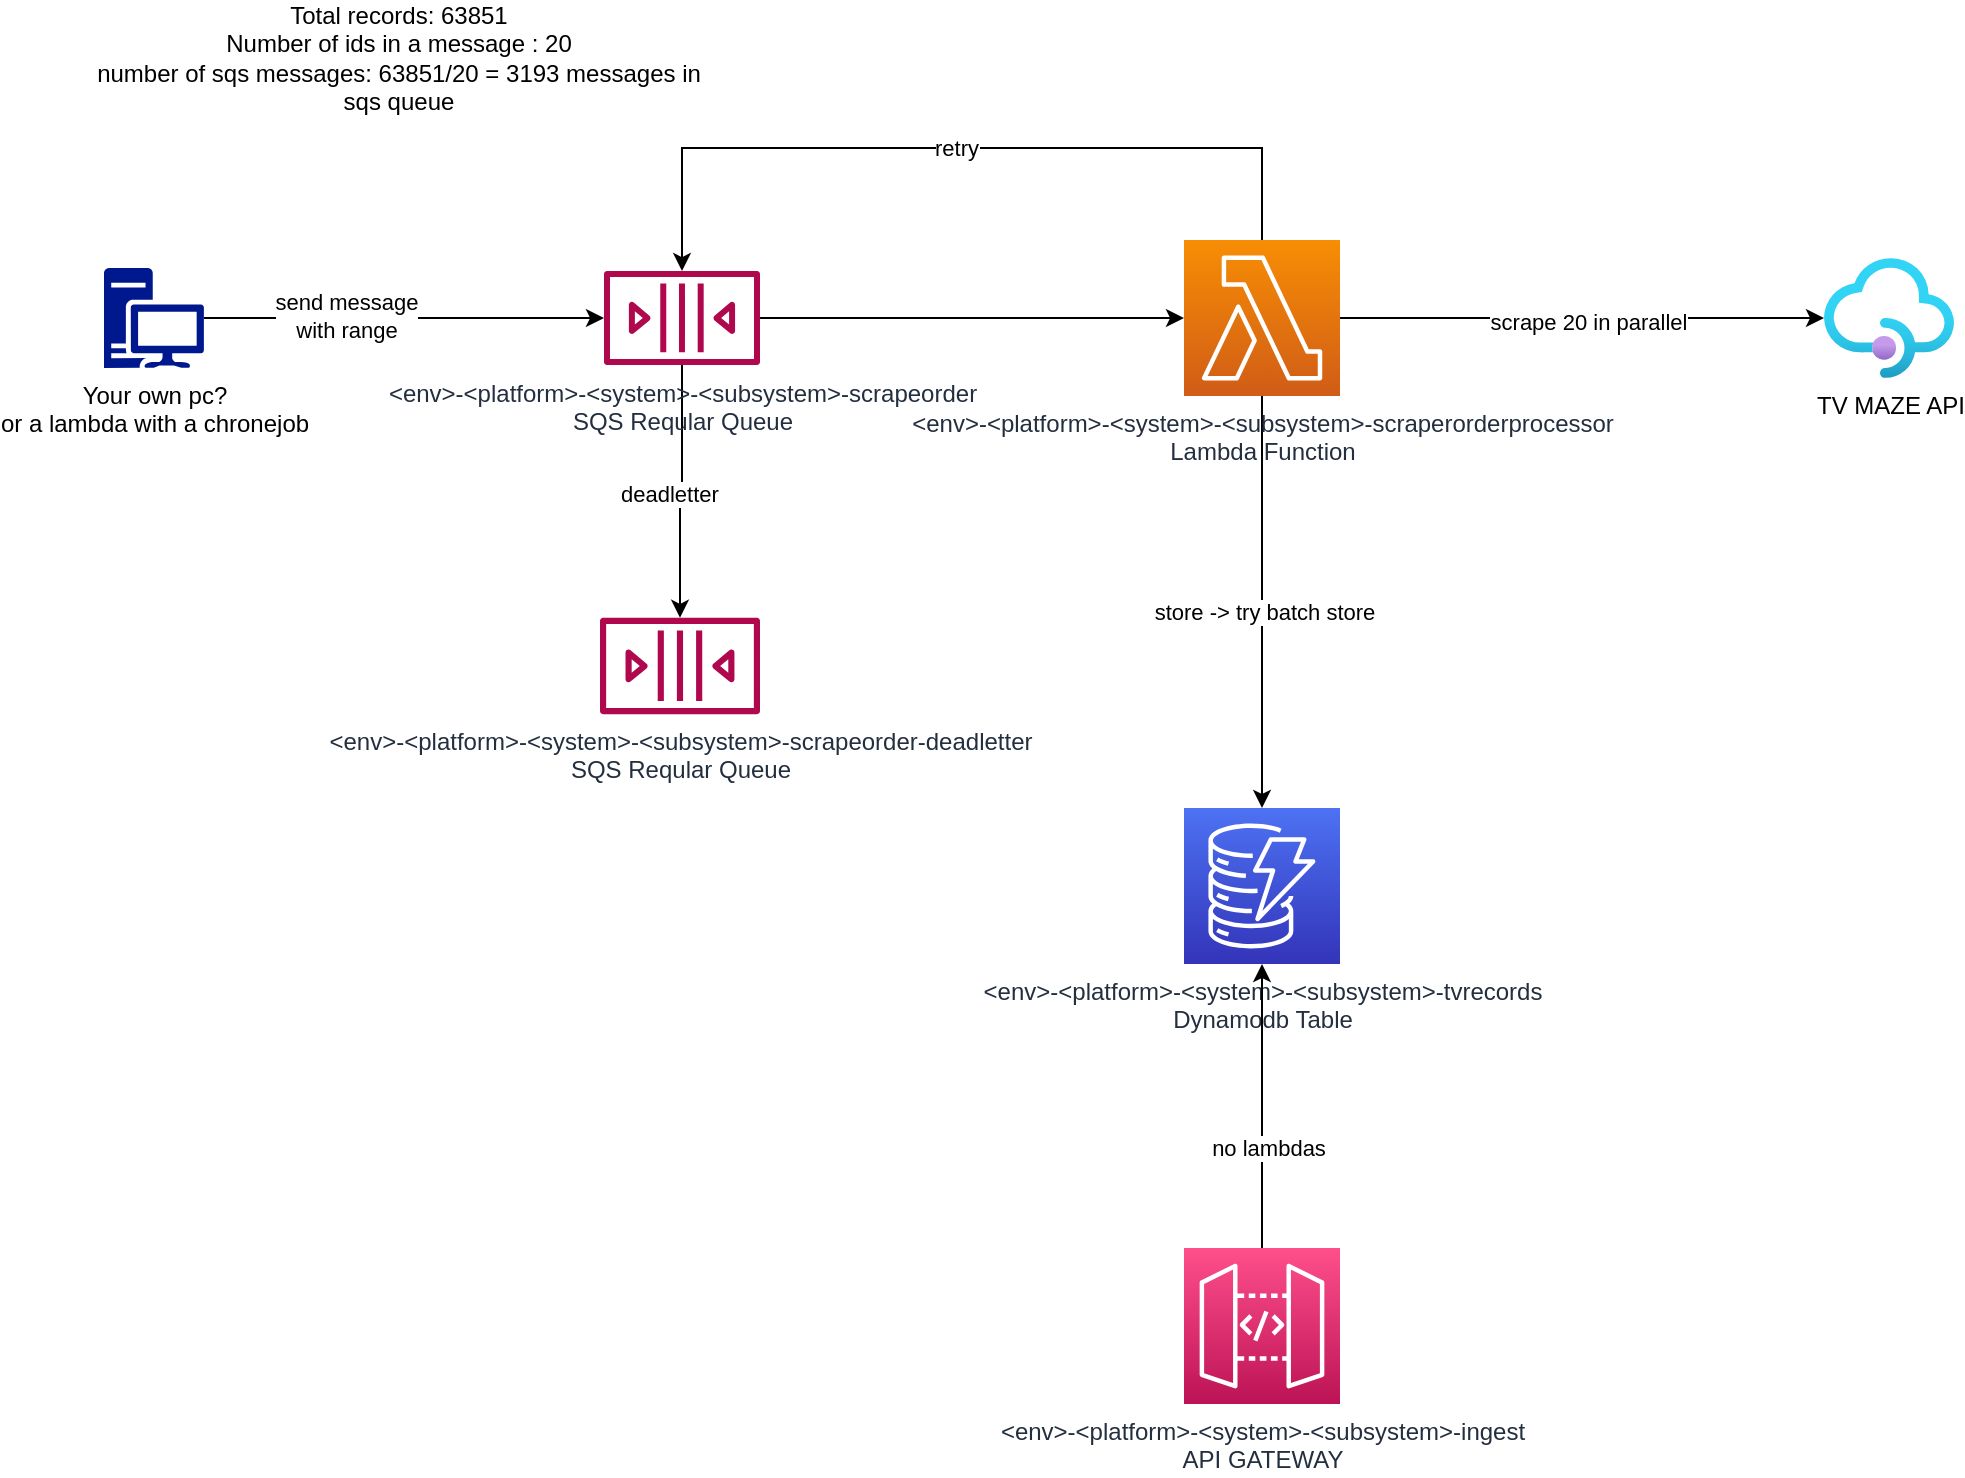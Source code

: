 <mxfile version="19.0.2" type="device"><diagram id="Ogr9u1VxschrlnaIw3G6" name="Page-2"><mxGraphModel dx="946" dy="2326" grid="1" gridSize="10" guides="1" tooltips="1" connect="1" arrows="1" fold="1" page="1" pageScale="1" pageWidth="1169" pageHeight="827" math="0" shadow="0"><root><mxCell id="0"/><mxCell id="1" parent="0"/><mxCell id="M7WfNUluwQ0Lz1mL9KAY-3" value="" style="edgeStyle=orthogonalEdgeStyle;rounded=0;orthogonalLoop=1;jettySize=auto;html=1;" parent="1" source="M7WfNUluwQ0Lz1mL9KAY-1" target="4N0Z0iarfIwNNe2D_znC-1" edge="1"><mxGeometry relative="1" as="geometry"><mxPoint x="450" y="-1485" as="targetPoint"/></mxGeometry></mxCell><mxCell id="exeOYr1BxVCue2v2tgmB-5" value="send message&lt;br&gt;with range" style="edgeLabel;html=1;align=center;verticalAlign=middle;resizable=0;points=[];" parent="M7WfNUluwQ0Lz1mL9KAY-3" vertex="1" connectable="0"><mxGeometry x="-0.291" y="1" relative="1" as="geometry"><mxPoint as="offset"/></mxGeometry></mxCell><mxCell id="M7WfNUluwQ0Lz1mL9KAY-1" value="Your own pc?&lt;br&gt;or a lambda with a chronejob" style="sketch=0;aspect=fixed;pointerEvents=1;shadow=0;dashed=0;html=1;strokeColor=none;labelPosition=center;verticalLabelPosition=bottom;verticalAlign=top;align=center;fillColor=#00188D;shape=mxgraph.mscae.enterprise.workstation_client" parent="1" vertex="1"><mxGeometry x="110" y="-1510" width="50" height="50" as="geometry"/></mxCell><mxCell id="M7WfNUluwQ0Lz1mL9KAY-4" value="Total records: 63851&lt;br&gt;Number of ids in a message : 20&lt;br&gt;number of sqs messages: 63851/20 = 3193 messages in sqs queue" style="text;html=1;strokeColor=none;fillColor=none;align=center;verticalAlign=middle;whiteSpace=wrap;rounded=0;" parent="1" vertex="1"><mxGeometry x="105" y="-1630" width="305" height="30" as="geometry"/></mxCell><mxCell id="1vTxa7c2bpLhUVFdgJ5g-3" value="" style="edgeStyle=orthogonalEdgeStyle;rounded=0;orthogonalLoop=1;jettySize=auto;html=1;" parent="1" source="4N0Z0iarfIwNNe2D_znC-1" target="1vTxa7c2bpLhUVFdgJ5g-1" edge="1"><mxGeometry relative="1" as="geometry"><mxPoint x="518" y="-1485" as="targetPoint"/></mxGeometry></mxCell><mxCell id="5L8PZ7qnSclDHFH4weld-8" value="" style="edgeStyle=orthogonalEdgeStyle;rounded=0;orthogonalLoop=1;jettySize=auto;html=1;" parent="1" source="4N0Z0iarfIwNNe2D_znC-1" target="5L8PZ7qnSclDHFH4weld-4" edge="1"><mxGeometry relative="1" as="geometry"><mxPoint x="399" y="-1381.482" as="targetPoint"/></mxGeometry></mxCell><mxCell id="exeOYr1BxVCue2v2tgmB-6" value="deadletter&amp;nbsp;" style="edgeLabel;html=1;align=center;verticalAlign=middle;resizable=0;points=[];" parent="5L8PZ7qnSclDHFH4weld-8" vertex="1" connectable="0"><mxGeometry x="0.03" y="-4" relative="1" as="geometry"><mxPoint as="offset"/></mxGeometry></mxCell><UserObject label="&amp;lt;env&amp;gt;-&amp;lt;platform&amp;gt;-&amp;lt;system&amp;gt;-&amp;lt;subsystem&amp;gt;-scrapeorder&lt;br&gt;SQS Reqular Queue" link="https://github.com/makokendev/AWSCDKDemoDraft/blob/master/src/CodingChallenge.Cdk/Stacks/EventProcessorNestedStack.cs#L20" id="4N0Z0iarfIwNNe2D_znC-1"><mxCell style="sketch=0;outlineConnect=0;fontColor=#232F3E;gradientColor=none;fillColor=#B0084D;strokeColor=none;dashed=0;verticalLabelPosition=bottom;verticalAlign=top;align=center;html=1;fontSize=12;fontStyle=0;aspect=fixed;pointerEvents=1;shape=mxgraph.aws4.queue;" parent="1" vertex="1"><mxGeometry x="360" y="-1508.5" width="78" height="47" as="geometry"/></mxCell></UserObject><mxCell id="1vTxa7c2bpLhUVFdgJ5g-6" value="" style="edgeStyle=orthogonalEdgeStyle;rounded=0;orthogonalLoop=1;jettySize=auto;html=1;" parent="1" source="1vTxa7c2bpLhUVFdgJ5g-1" target="1vTxa7c2bpLhUVFdgJ5g-4" edge="1"><mxGeometry relative="1" as="geometry"><mxPoint x="808" y="-1485" as="targetPoint"/></mxGeometry></mxCell><mxCell id="exeOYr1BxVCue2v2tgmB-7" value="scrape 20 in parallel" style="edgeLabel;html=1;align=center;verticalAlign=middle;resizable=0;points=[];" parent="1vTxa7c2bpLhUVFdgJ5g-6" vertex="1" connectable="0"><mxGeometry x="0.016" y="-2" relative="1" as="geometry"><mxPoint x="1" as="offset"/></mxGeometry></mxCell><mxCell id="1vTxa7c2bpLhUVFdgJ5g-8" value="" style="edgeStyle=orthogonalEdgeStyle;rounded=0;orthogonalLoop=1;jettySize=auto;html=1;" parent="1" source="1vTxa7c2bpLhUVFdgJ5g-1" target="5L8PZ7qnSclDHFH4weld-1" edge="1"><mxGeometry relative="1" as="geometry"><mxPoint x="689" y="-1366" as="targetPoint"/></mxGeometry></mxCell><mxCell id="exeOYr1BxVCue2v2tgmB-8" value="store -&amp;gt; try batch store" style="edgeLabel;html=1;align=center;verticalAlign=middle;resizable=0;points=[];" parent="1vTxa7c2bpLhUVFdgJ5g-8" vertex="1" connectable="0"><mxGeometry x="0.048" y="1" relative="1" as="geometry"><mxPoint as="offset"/></mxGeometry></mxCell><mxCell id="5L8PZ7qnSclDHFH4weld-3" value="retry" style="edgeStyle=orthogonalEdgeStyle;rounded=0;orthogonalLoop=1;jettySize=auto;html=1;" parent="1" source="1vTxa7c2bpLhUVFdgJ5g-1" target="4N0Z0iarfIwNNe2D_znC-1" edge="1"><mxGeometry relative="1" as="geometry"><mxPoint x="689" y="-1604" as="targetPoint"/><Array as="points"><mxPoint x="689" y="-1570"/><mxPoint x="399" y="-1570"/></Array></mxGeometry></mxCell><UserObject label="&amp;lt;env&amp;gt;-&amp;lt;platform&amp;gt;-&amp;lt;system&amp;gt;-&amp;lt;subsystem&amp;gt;-scraperorderprocessor&lt;br&gt;Lambda Function" link="https://github.com/makokendev/AWSCDKDemoDraft/blob/master/src/CodingChallenge.Cdk/Stacks/EventProcessorNestedStack.cs#L21" id="1vTxa7c2bpLhUVFdgJ5g-1"><mxCell style="sketch=0;points=[[0,0,0],[0.25,0,0],[0.5,0,0],[0.75,0,0],[1,0,0],[0,1,0],[0.25,1,0],[0.5,1,0],[0.75,1,0],[1,1,0],[0,0.25,0],[0,0.5,0],[0,0.75,0],[1,0.25,0],[1,0.5,0],[1,0.75,0]];outlineConnect=0;fontColor=#232F3E;gradientColor=#F78E04;gradientDirection=north;fillColor=#D05C17;strokeColor=#ffffff;dashed=0;verticalLabelPosition=bottom;verticalAlign=top;align=center;html=1;fontSize=12;fontStyle=0;aspect=fixed;shape=mxgraph.aws4.resourceIcon;resIcon=mxgraph.aws4.lambda;" parent="1" vertex="1"><mxGeometry x="650" y="-1524" width="78" height="78" as="geometry"/></mxCell></UserObject><mxCell id="1vTxa7c2bpLhUVFdgJ5g-4" value="TV MAZE API" style="aspect=fixed;html=1;points=[];align=center;image;fontSize=12;image=img/lib/azure2/app_services/API_Management_Services.svg;" parent="1" vertex="1"><mxGeometry x="970" y="-1515" width="65" height="60" as="geometry"/></mxCell><UserObject label="&amp;lt;env&amp;gt;-&amp;lt;platform&amp;gt;-&amp;lt;system&amp;gt;-&amp;lt;subsystem&amp;gt;-tvrecords&lt;br&gt;Dynamodb Table" link="https://github.com/makokendev/AWSCDKDemoDraft/blob/master/src/CodingChallenge.Cdk/Stacks/DatabaseStack.cs#L15" id="5L8PZ7qnSclDHFH4weld-1"><mxCell style="sketch=0;points=[[0,0,0],[0.25,0,0],[0.5,0,0],[0.75,0,0],[1,0,0],[0,1,0],[0.25,1,0],[0.5,1,0],[0.75,1,0],[1,1,0],[0,0.25,0],[0,0.5,0],[0,0.75,0],[1,0.25,0],[1,0.5,0],[1,0.75,0]];outlineConnect=0;fontColor=#232F3E;gradientColor=#4D72F3;gradientDirection=north;fillColor=#3334B9;strokeColor=#ffffff;dashed=0;verticalLabelPosition=bottom;verticalAlign=top;align=center;html=1;fontSize=12;fontStyle=0;aspect=fixed;shape=mxgraph.aws4.resourceIcon;resIcon=mxgraph.aws4.dynamodb;" parent="1" vertex="1"><mxGeometry x="650" y="-1240" width="78" height="78" as="geometry"/></mxCell></UserObject><UserObject label="&amp;lt;env&amp;gt;-&amp;lt;platform&amp;gt;-&amp;lt;system&amp;gt;-&amp;lt;subsystem&amp;gt;-scrapeorder-deadletter&lt;br&gt;SQS Reqular Queue" link="https://github.com/makokendev/AWSCDKDemoDraft/blob/master/src/CodingChallenge.Cdk/Stacks/EventProcessorNestedStack.cs#L20" id="5L8PZ7qnSclDHFH4weld-4"><mxCell style="sketch=0;outlineConnect=0;fontColor=#232F3E;gradientColor=none;fillColor=#B0084D;strokeColor=none;dashed=0;verticalLabelPosition=bottom;verticalAlign=top;align=center;html=1;fontSize=12;fontStyle=0;aspect=fixed;pointerEvents=1;shape=mxgraph.aws4.queue;" parent="1" vertex="1"><mxGeometry x="358" y="-1335.11" width="80" height="48.21" as="geometry"/></mxCell></UserObject><mxCell id="exeOYr1BxVCue2v2tgmB-3" value="" style="edgeStyle=orthogonalEdgeStyle;rounded=0;orthogonalLoop=1;jettySize=auto;html=1;" parent="1" source="exeOYr1BxVCue2v2tgmB-1" target="5L8PZ7qnSclDHFH4weld-1" edge="1"><mxGeometry relative="1" as="geometry"><mxPoint x="689" y="-1100" as="targetPoint"/></mxGeometry></mxCell><mxCell id="exeOYr1BxVCue2v2tgmB-4" value="no lambdas" style="edgeLabel;html=1;align=center;verticalAlign=middle;resizable=0;points=[];" parent="exeOYr1BxVCue2v2tgmB-3" vertex="1" connectable="0"><mxGeometry x="-0.275" y="-3" relative="1" as="geometry"><mxPoint y="1" as="offset"/></mxGeometry></mxCell><UserObject label="&amp;lt;env&amp;gt;-&amp;lt;platform&amp;gt;-&amp;lt;system&amp;gt;-&amp;lt;subsystem&amp;gt;-ingest&lt;br&gt;API GATEWAY" link="https://github.com/makokendev/AWSCDKDemoDraft/blob/master/src/CodingChallenge.Cdk/Stacks/MainStack.cs#L24" id="exeOYr1BxVCue2v2tgmB-1"><mxCell style="sketch=0;points=[[0,0,0],[0.25,0,0],[0.5,0,0],[0.75,0,0],[1,0,0],[0,1,0],[0.25,1,0],[0.5,1,0],[0.75,1,0],[1,1,0],[0,0.25,0],[0,0.5,0],[0,0.75,0],[1,0.25,0],[1,0.5,0],[1,0.75,0]];outlineConnect=0;fontColor=#232F3E;gradientColor=#FF4F8B;gradientDirection=north;fillColor=#BC1356;strokeColor=#ffffff;dashed=0;verticalLabelPosition=bottom;verticalAlign=top;align=center;html=1;fontSize=12;fontStyle=0;aspect=fixed;shape=mxgraph.aws4.resourceIcon;resIcon=mxgraph.aws4.api_gateway;" parent="1" vertex="1"><mxGeometry x="650" y="-1020" width="78" height="78" as="geometry"/></mxCell></UserObject></root></mxGraphModel></diagram></mxfile>